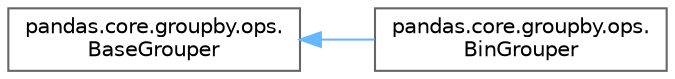 digraph "Graphical Class Hierarchy"
{
 // LATEX_PDF_SIZE
  bgcolor="transparent";
  edge [fontname=Helvetica,fontsize=10,labelfontname=Helvetica,labelfontsize=10];
  node [fontname=Helvetica,fontsize=10,shape=box,height=0.2,width=0.4];
  rankdir="LR";
  Node0 [id="Node000000",label="pandas.core.groupby.ops.\lBaseGrouper",height=0.2,width=0.4,color="grey40", fillcolor="white", style="filled",URL="$d1/d4c/classpandas_1_1core_1_1groupby_1_1ops_1_1BaseGrouper.html",tooltip=" "];
  Node0 -> Node1 [id="edge4571_Node000000_Node000001",dir="back",color="steelblue1",style="solid",tooltip=" "];
  Node1 [id="Node000001",label="pandas.core.groupby.ops.\lBinGrouper",height=0.2,width=0.4,color="grey40", fillcolor="white", style="filled",URL="$dc/d0e/classpandas_1_1core_1_1groupby_1_1ops_1_1BinGrouper.html",tooltip=" "];
}
